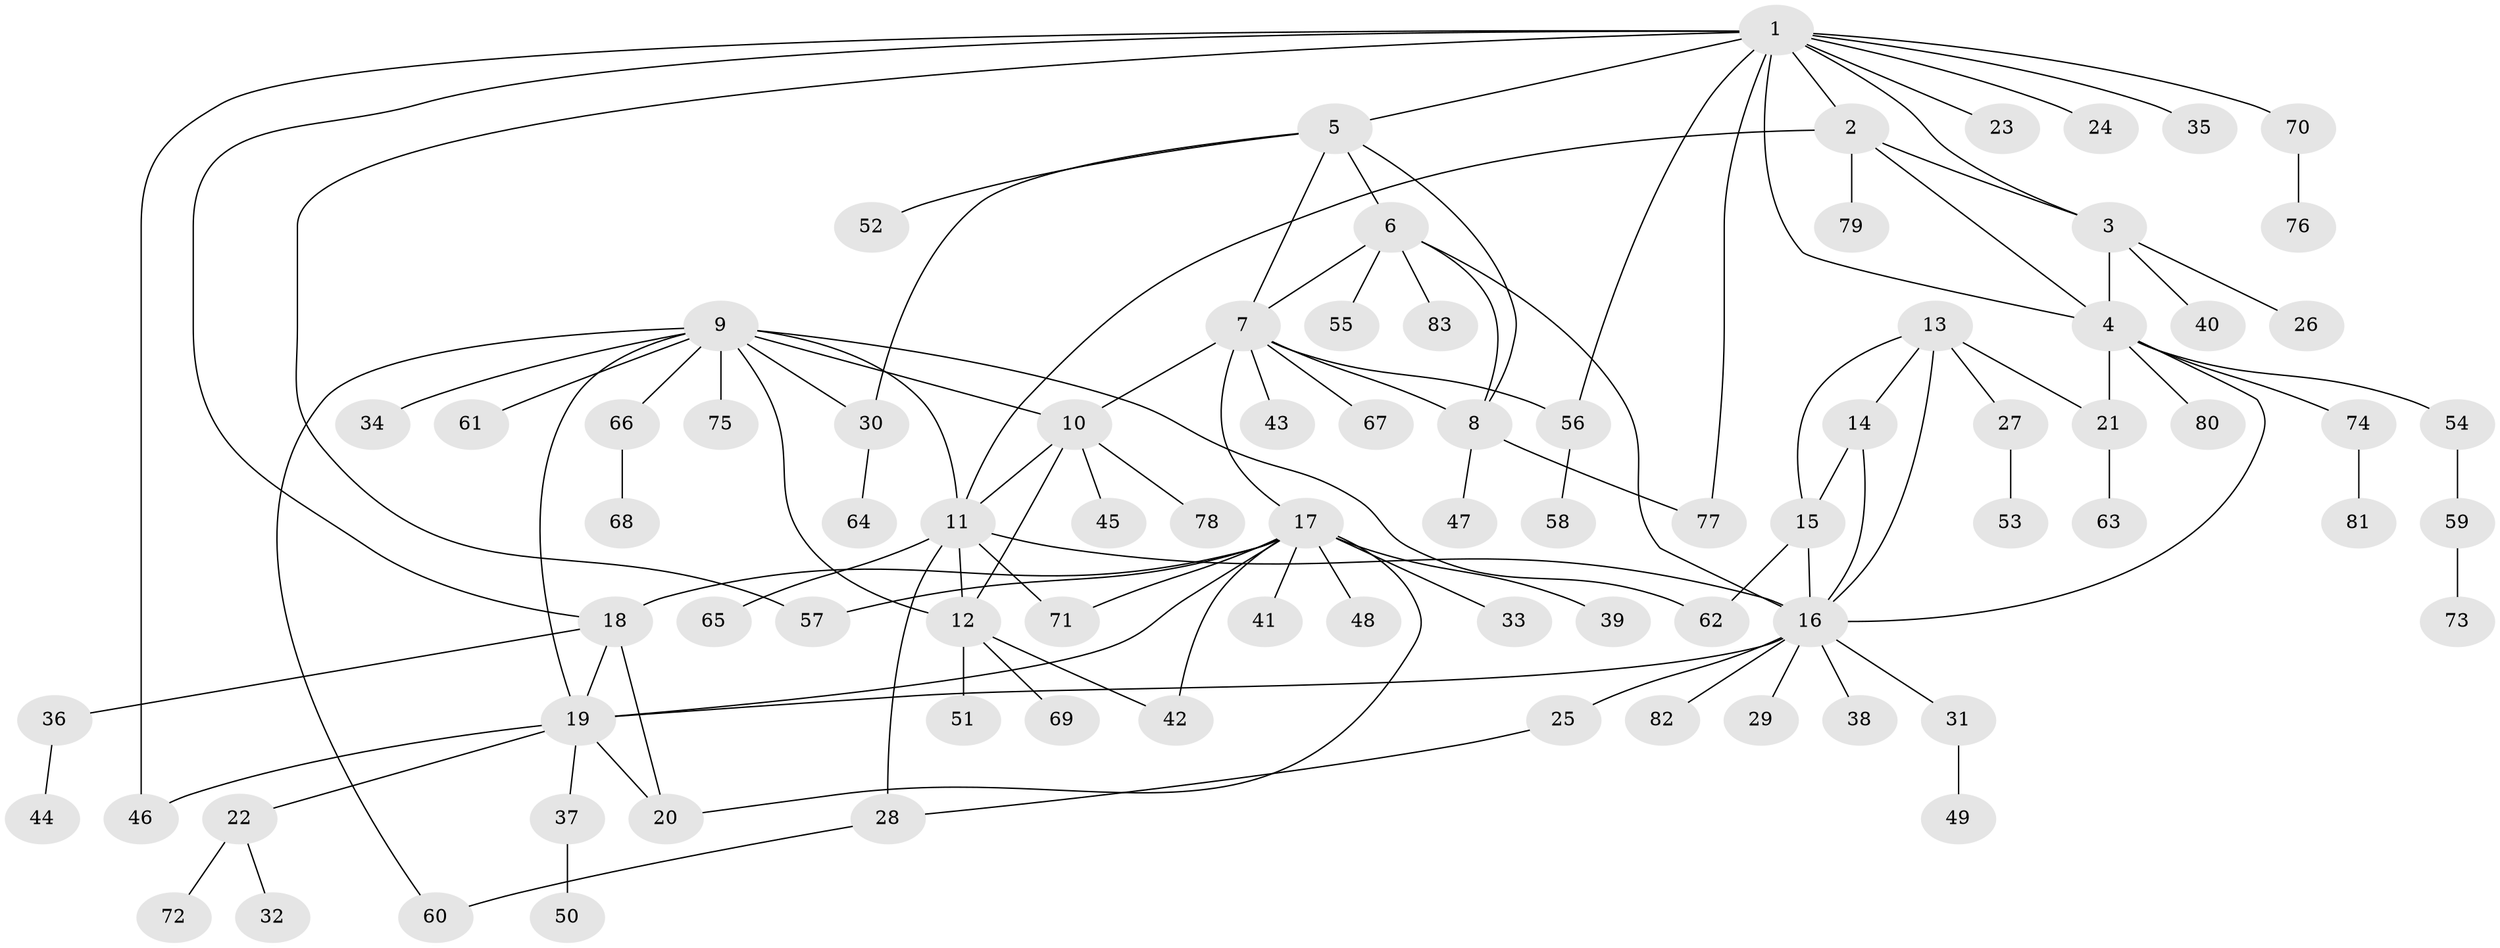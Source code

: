 // Generated by graph-tools (version 1.1) at 2025/26/03/09/25 03:26:48]
// undirected, 83 vertices, 114 edges
graph export_dot {
graph [start="1"]
  node [color=gray90,style=filled];
  1;
  2;
  3;
  4;
  5;
  6;
  7;
  8;
  9;
  10;
  11;
  12;
  13;
  14;
  15;
  16;
  17;
  18;
  19;
  20;
  21;
  22;
  23;
  24;
  25;
  26;
  27;
  28;
  29;
  30;
  31;
  32;
  33;
  34;
  35;
  36;
  37;
  38;
  39;
  40;
  41;
  42;
  43;
  44;
  45;
  46;
  47;
  48;
  49;
  50;
  51;
  52;
  53;
  54;
  55;
  56;
  57;
  58;
  59;
  60;
  61;
  62;
  63;
  64;
  65;
  66;
  67;
  68;
  69;
  70;
  71;
  72;
  73;
  74;
  75;
  76;
  77;
  78;
  79;
  80;
  81;
  82;
  83;
  1 -- 2;
  1 -- 3;
  1 -- 4;
  1 -- 5;
  1 -- 18;
  1 -- 23;
  1 -- 24;
  1 -- 35;
  1 -- 46;
  1 -- 56;
  1 -- 57;
  1 -- 70;
  1 -- 77;
  2 -- 3;
  2 -- 4;
  2 -- 11;
  2 -- 79;
  3 -- 4;
  3 -- 26;
  3 -- 40;
  4 -- 16;
  4 -- 21;
  4 -- 54;
  4 -- 74;
  4 -- 80;
  5 -- 6;
  5 -- 7;
  5 -- 8;
  5 -- 30;
  5 -- 52;
  6 -- 7;
  6 -- 8;
  6 -- 16;
  6 -- 55;
  6 -- 83;
  7 -- 8;
  7 -- 10;
  7 -- 17;
  7 -- 43;
  7 -- 56;
  7 -- 67;
  8 -- 47;
  8 -- 77;
  9 -- 10;
  9 -- 11;
  9 -- 12;
  9 -- 19;
  9 -- 30;
  9 -- 34;
  9 -- 60;
  9 -- 61;
  9 -- 62;
  9 -- 66;
  9 -- 75;
  10 -- 11;
  10 -- 12;
  10 -- 45;
  10 -- 78;
  11 -- 12;
  11 -- 16;
  11 -- 28;
  11 -- 65;
  11 -- 71;
  12 -- 42;
  12 -- 51;
  12 -- 69;
  13 -- 14;
  13 -- 15;
  13 -- 16;
  13 -- 21;
  13 -- 27;
  14 -- 15;
  14 -- 16;
  15 -- 16;
  15 -- 62;
  16 -- 19;
  16 -- 25;
  16 -- 29;
  16 -- 31;
  16 -- 38;
  16 -- 82;
  17 -- 18;
  17 -- 19;
  17 -- 20;
  17 -- 33;
  17 -- 39;
  17 -- 41;
  17 -- 42;
  17 -- 48;
  17 -- 57;
  17 -- 71;
  18 -- 19;
  18 -- 20;
  18 -- 36;
  19 -- 20;
  19 -- 22;
  19 -- 37;
  19 -- 46;
  21 -- 63;
  22 -- 32;
  22 -- 72;
  25 -- 28;
  27 -- 53;
  28 -- 60;
  30 -- 64;
  31 -- 49;
  36 -- 44;
  37 -- 50;
  54 -- 59;
  56 -- 58;
  59 -- 73;
  66 -- 68;
  70 -- 76;
  74 -- 81;
}
